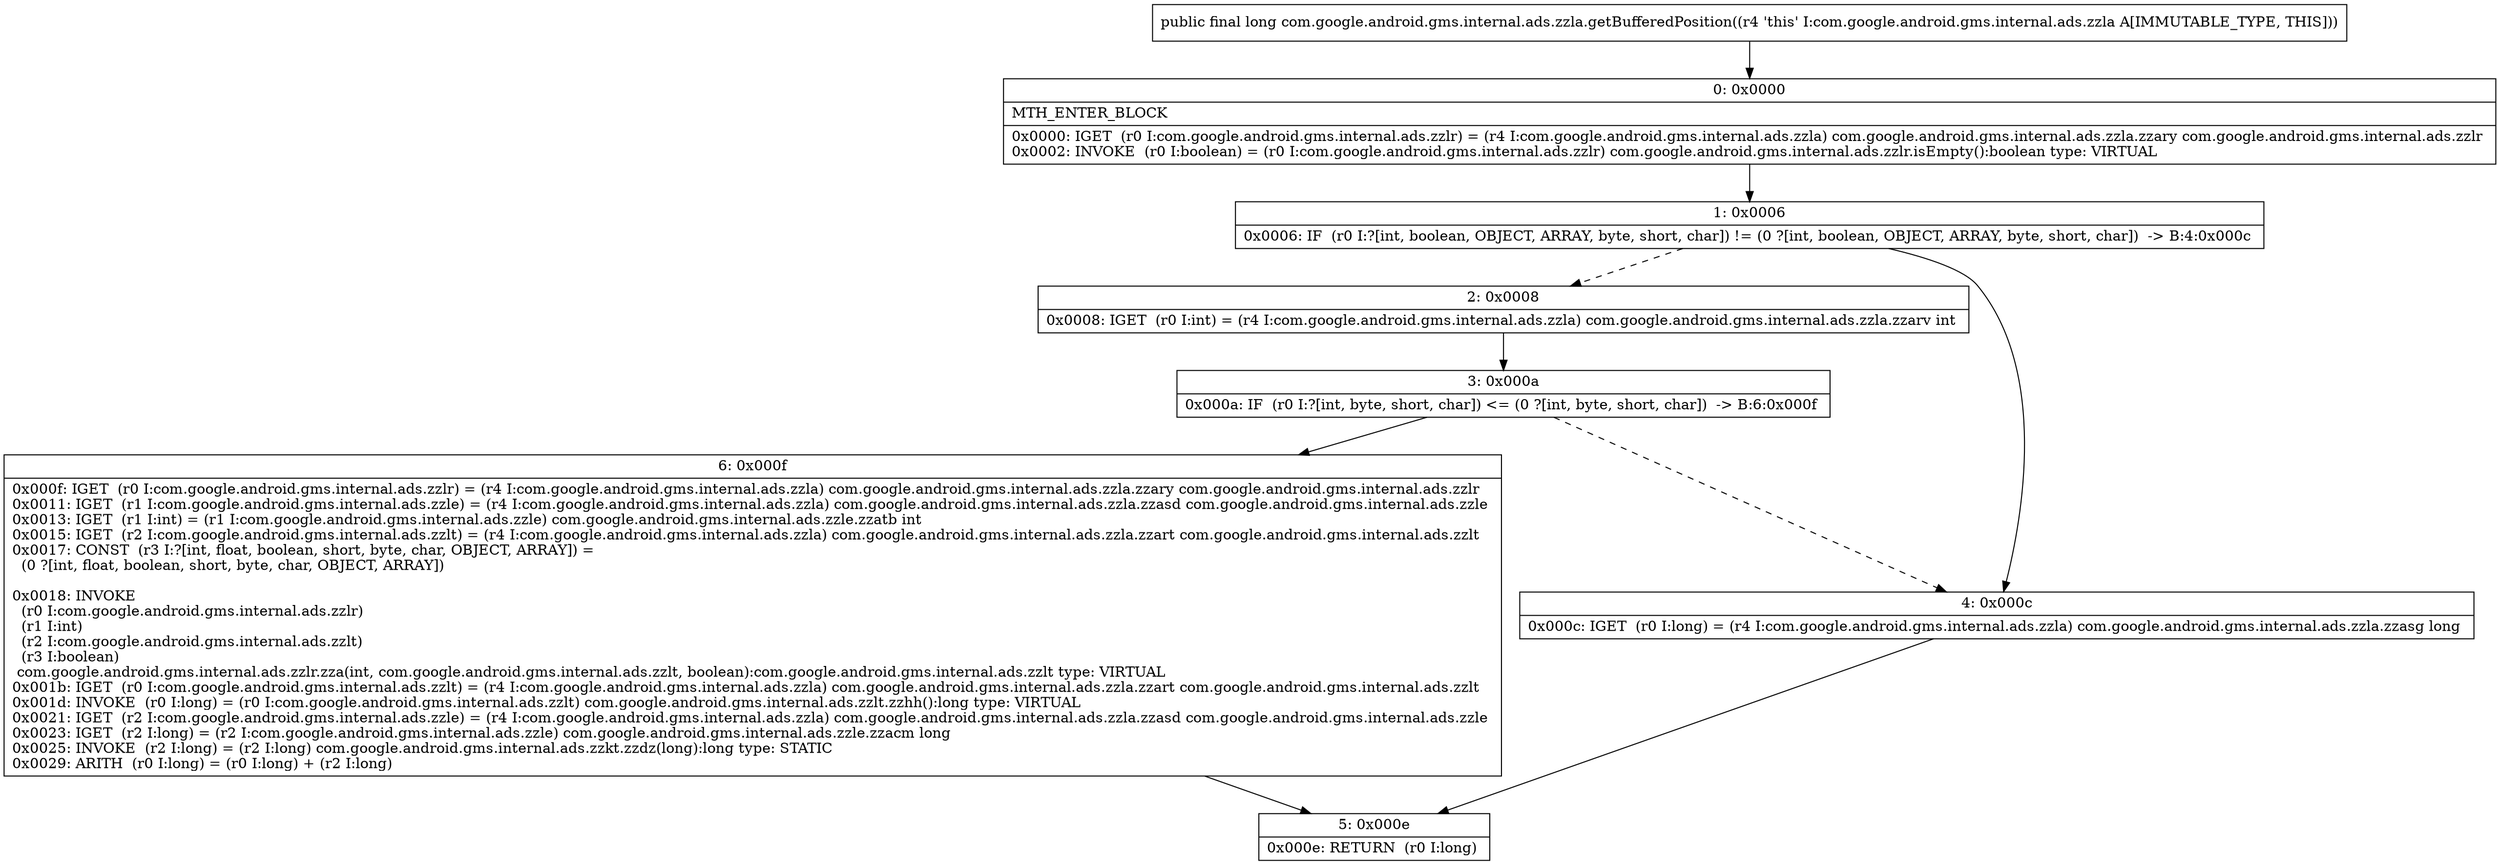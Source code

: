 digraph "CFG forcom.google.android.gms.internal.ads.zzla.getBufferedPosition()J" {
Node_0 [shape=record,label="{0\:\ 0x0000|MTH_ENTER_BLOCK\l|0x0000: IGET  (r0 I:com.google.android.gms.internal.ads.zzlr) = (r4 I:com.google.android.gms.internal.ads.zzla) com.google.android.gms.internal.ads.zzla.zzary com.google.android.gms.internal.ads.zzlr \l0x0002: INVOKE  (r0 I:boolean) = (r0 I:com.google.android.gms.internal.ads.zzlr) com.google.android.gms.internal.ads.zzlr.isEmpty():boolean type: VIRTUAL \l}"];
Node_1 [shape=record,label="{1\:\ 0x0006|0x0006: IF  (r0 I:?[int, boolean, OBJECT, ARRAY, byte, short, char]) != (0 ?[int, boolean, OBJECT, ARRAY, byte, short, char])  \-\> B:4:0x000c \l}"];
Node_2 [shape=record,label="{2\:\ 0x0008|0x0008: IGET  (r0 I:int) = (r4 I:com.google.android.gms.internal.ads.zzla) com.google.android.gms.internal.ads.zzla.zzarv int \l}"];
Node_3 [shape=record,label="{3\:\ 0x000a|0x000a: IF  (r0 I:?[int, byte, short, char]) \<= (0 ?[int, byte, short, char])  \-\> B:6:0x000f \l}"];
Node_4 [shape=record,label="{4\:\ 0x000c|0x000c: IGET  (r0 I:long) = (r4 I:com.google.android.gms.internal.ads.zzla) com.google.android.gms.internal.ads.zzla.zzasg long \l}"];
Node_5 [shape=record,label="{5\:\ 0x000e|0x000e: RETURN  (r0 I:long) \l}"];
Node_6 [shape=record,label="{6\:\ 0x000f|0x000f: IGET  (r0 I:com.google.android.gms.internal.ads.zzlr) = (r4 I:com.google.android.gms.internal.ads.zzla) com.google.android.gms.internal.ads.zzla.zzary com.google.android.gms.internal.ads.zzlr \l0x0011: IGET  (r1 I:com.google.android.gms.internal.ads.zzle) = (r4 I:com.google.android.gms.internal.ads.zzla) com.google.android.gms.internal.ads.zzla.zzasd com.google.android.gms.internal.ads.zzle \l0x0013: IGET  (r1 I:int) = (r1 I:com.google.android.gms.internal.ads.zzle) com.google.android.gms.internal.ads.zzle.zzatb int \l0x0015: IGET  (r2 I:com.google.android.gms.internal.ads.zzlt) = (r4 I:com.google.android.gms.internal.ads.zzla) com.google.android.gms.internal.ads.zzla.zzart com.google.android.gms.internal.ads.zzlt \l0x0017: CONST  (r3 I:?[int, float, boolean, short, byte, char, OBJECT, ARRAY]) = \l  (0 ?[int, float, boolean, short, byte, char, OBJECT, ARRAY])\l \l0x0018: INVOKE  \l  (r0 I:com.google.android.gms.internal.ads.zzlr)\l  (r1 I:int)\l  (r2 I:com.google.android.gms.internal.ads.zzlt)\l  (r3 I:boolean)\l com.google.android.gms.internal.ads.zzlr.zza(int, com.google.android.gms.internal.ads.zzlt, boolean):com.google.android.gms.internal.ads.zzlt type: VIRTUAL \l0x001b: IGET  (r0 I:com.google.android.gms.internal.ads.zzlt) = (r4 I:com.google.android.gms.internal.ads.zzla) com.google.android.gms.internal.ads.zzla.zzart com.google.android.gms.internal.ads.zzlt \l0x001d: INVOKE  (r0 I:long) = (r0 I:com.google.android.gms.internal.ads.zzlt) com.google.android.gms.internal.ads.zzlt.zzhh():long type: VIRTUAL \l0x0021: IGET  (r2 I:com.google.android.gms.internal.ads.zzle) = (r4 I:com.google.android.gms.internal.ads.zzla) com.google.android.gms.internal.ads.zzla.zzasd com.google.android.gms.internal.ads.zzle \l0x0023: IGET  (r2 I:long) = (r2 I:com.google.android.gms.internal.ads.zzle) com.google.android.gms.internal.ads.zzle.zzacm long \l0x0025: INVOKE  (r2 I:long) = (r2 I:long) com.google.android.gms.internal.ads.zzkt.zzdz(long):long type: STATIC \l0x0029: ARITH  (r0 I:long) = (r0 I:long) + (r2 I:long) \l}"];
MethodNode[shape=record,label="{public final long com.google.android.gms.internal.ads.zzla.getBufferedPosition((r4 'this' I:com.google.android.gms.internal.ads.zzla A[IMMUTABLE_TYPE, THIS])) }"];
MethodNode -> Node_0;
Node_0 -> Node_1;
Node_1 -> Node_2[style=dashed];
Node_1 -> Node_4;
Node_2 -> Node_3;
Node_3 -> Node_4[style=dashed];
Node_3 -> Node_6;
Node_4 -> Node_5;
Node_6 -> Node_5;
}

